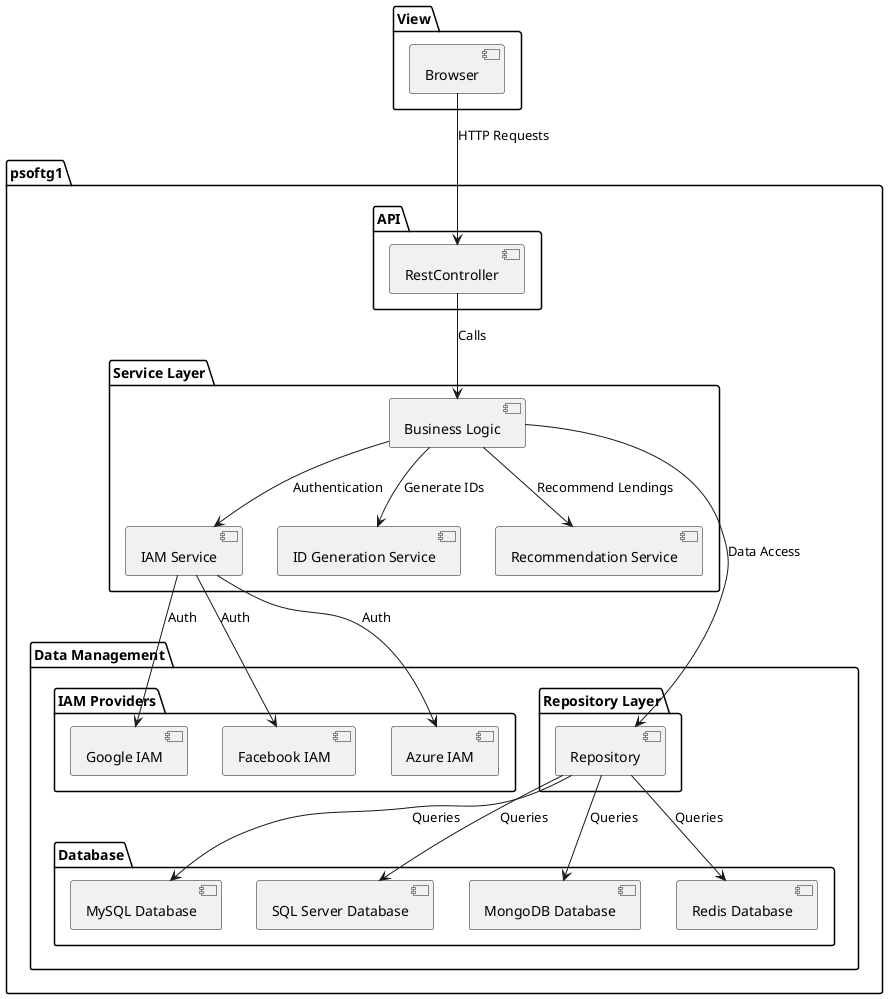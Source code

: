 @startuml

package View {
  [Browser]
}

package psoftg1 {

  package "API" {
    [RestController]
  }

  package "Service Layer" {
    [Business Logic]
    [IAM Service]
    [ID Generation Service]
    [Recommendation Service]
  }

  package "Data Management" {

  package "Repository Layer" {
    [Repository]
  }

  package "Database" {
    [MySQL Database]
    [SQL Server Database]
    [MongoDB Database]
    [Redis Database]
  }

  package "IAM Providers" {
    [Google IAM]
    [Facebook IAM]
    [Azure IAM]
  }

  }

  [RestController] --> [Business Logic] : Calls
  [Business Logic] --> [Repository] : Data Access
  [Business Logic] --> [IAM Service] : Authentication
  [Business Logic] --> [ID Generation Service] : Generate IDs
  [Business Logic] --> [Recommendation Service] : Recommend Lendings
  [Repository] --> [MySQL Database] : Queries
  [Repository] --> [SQL Server Database] : Queries
  [Repository] --> [MongoDB Database] : Queries
  [Repository] --> [Redis Database] : Queries
  [IAM Service] --> [Google IAM] : Auth
  [IAM Service] --> [Facebook IAM] : Auth
  [IAM Service] --> [Azure IAM] : Auth
}

[Browser] --> [RestController] : HTTP Requests

@enduml
